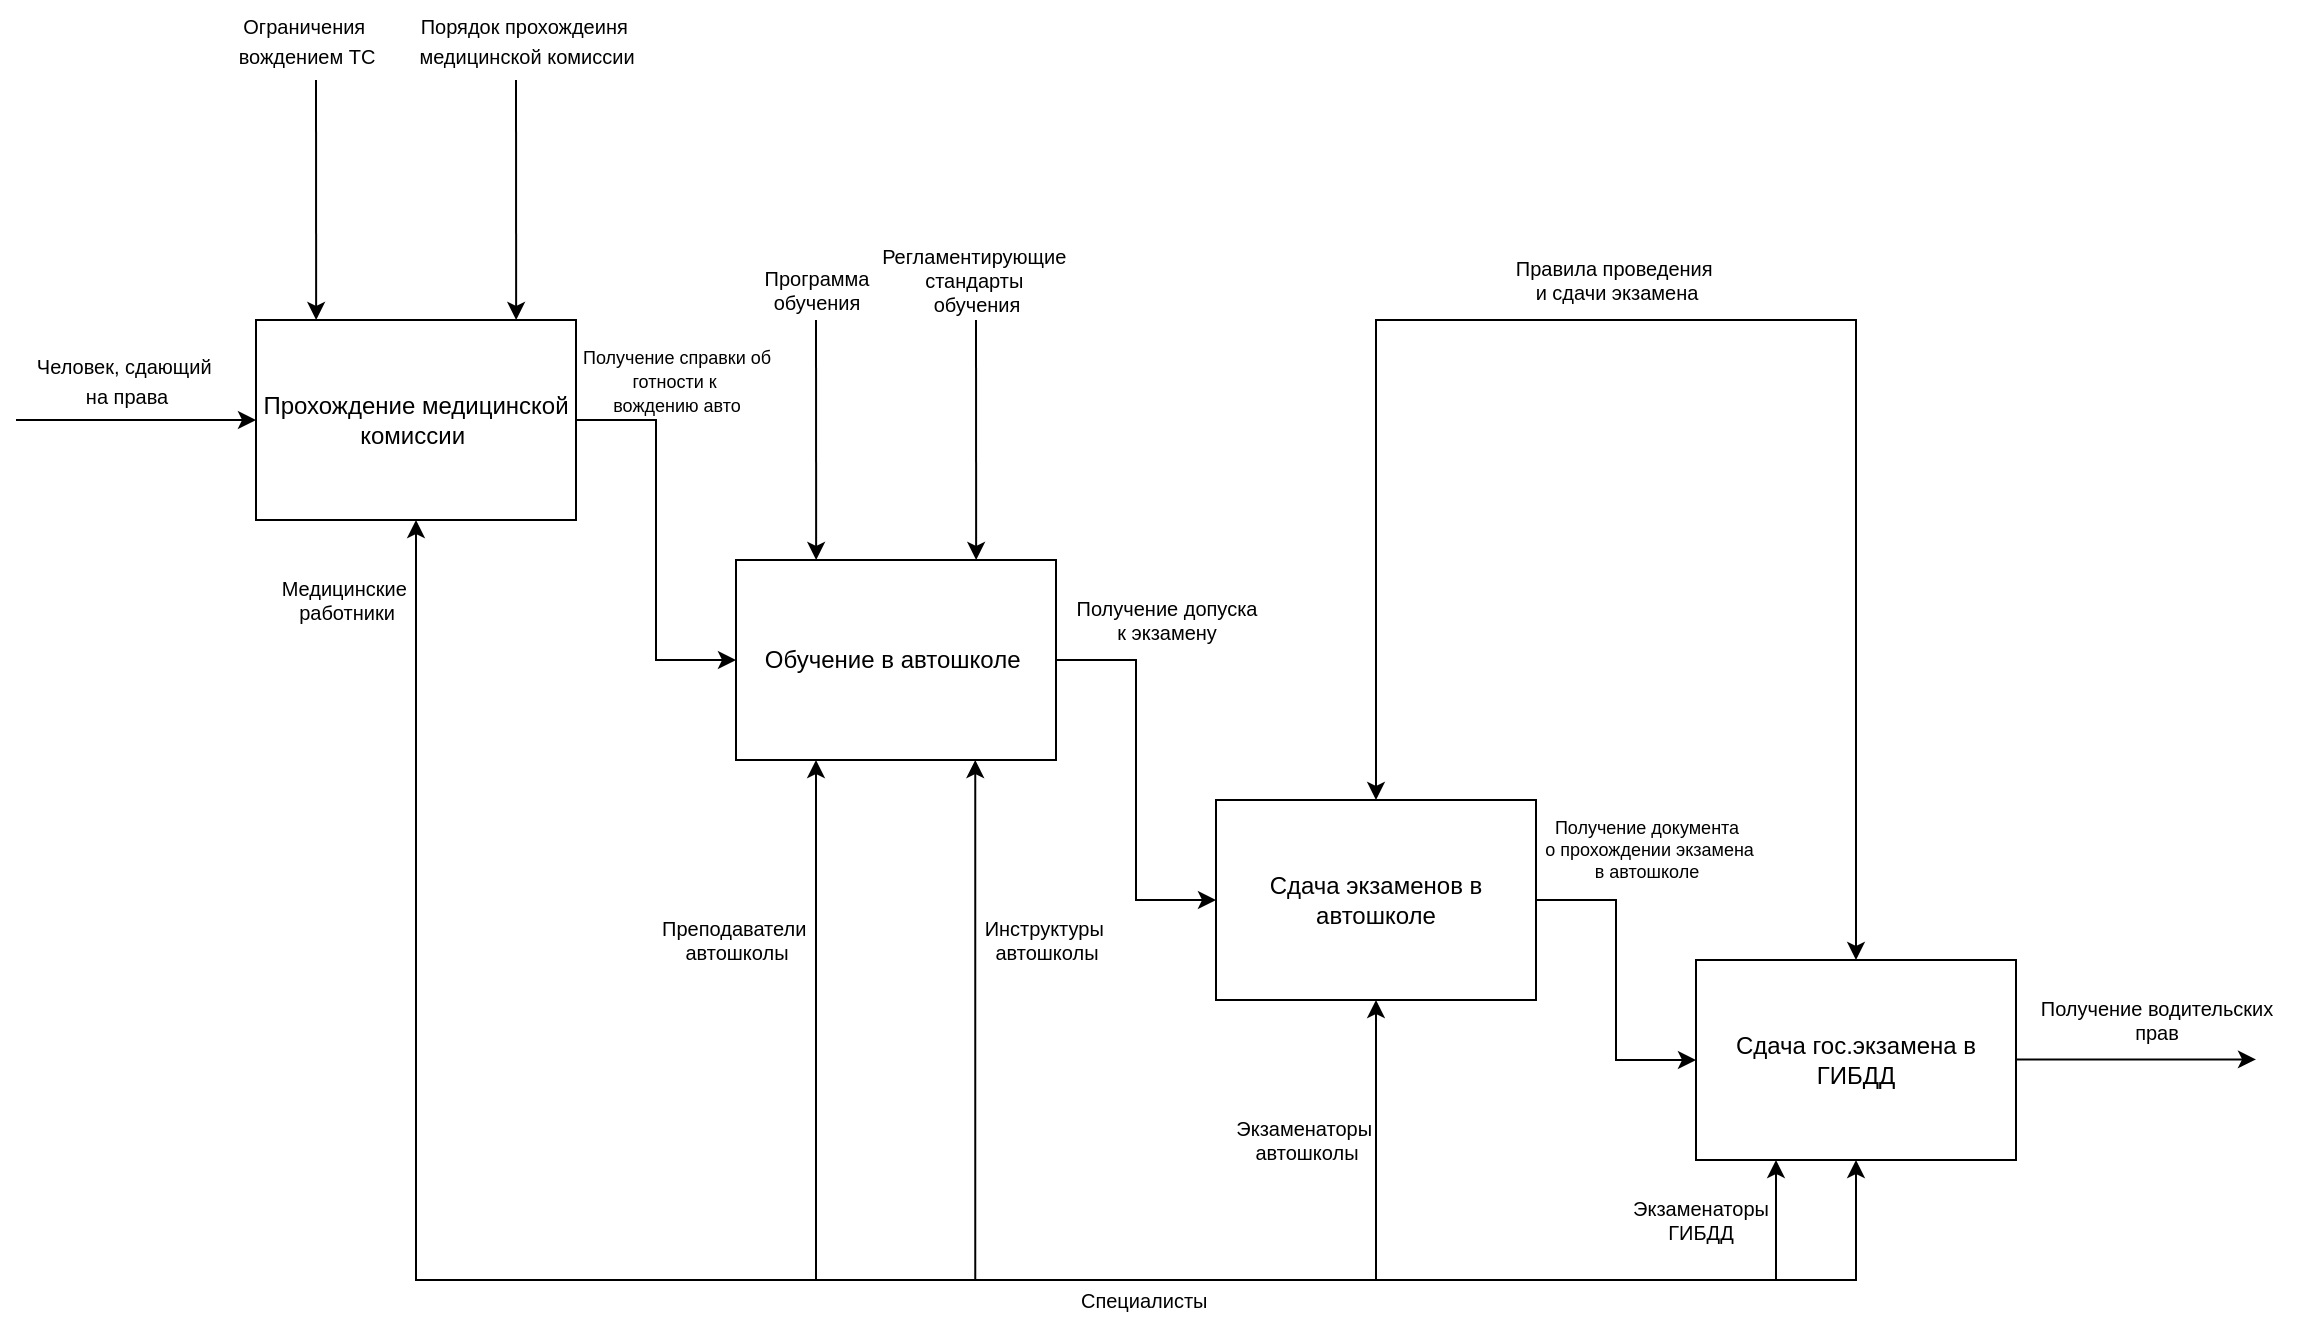 <mxfile version="20.3.0" type="device"><diagram id="aUvY3Urpxx_Ndw3L5140" name="Страница 1"><mxGraphModel dx="1422" dy="865" grid="1" gridSize="10" guides="1" tooltips="1" connect="1" arrows="1" fold="1" page="1" pageScale="1" pageWidth="1169" pageHeight="827" math="0" shadow="0"><root><mxCell id="0"/><mxCell id="1" parent="0"/><mxCell id="ZT79V1A9ZWY2e0aN8tBS-5" style="edgeStyle=orthogonalEdgeStyle;rounded=0;orthogonalLoop=1;jettySize=auto;html=1;entryX=0;entryY=0.5;entryDx=0;entryDy=0;" parent="1" source="ZT79V1A9ZWY2e0aN8tBS-1" target="ZT79V1A9ZWY2e0aN8tBS-4" edge="1"><mxGeometry relative="1" as="geometry"/></mxCell><mxCell id="ZT79V1A9ZWY2e0aN8tBS-1" value="Прохождение медицинской комиссии&amp;nbsp;" style="rounded=0;whiteSpace=wrap;html=1;" parent="1" vertex="1"><mxGeometry x="140" y="200" width="160" height="100" as="geometry"/></mxCell><mxCell id="ZT79V1A9ZWY2e0aN8tBS-2" value="Сдача гос.экзамена в ГИБДД" style="rounded=0;whiteSpace=wrap;html=1;" parent="1" vertex="1"><mxGeometry x="860" y="520" width="160" height="100" as="geometry"/></mxCell><mxCell id="ZT79V1A9ZWY2e0aN8tBS-7" style="edgeStyle=orthogonalEdgeStyle;rounded=0;orthogonalLoop=1;jettySize=auto;html=1;" parent="1" source="ZT79V1A9ZWY2e0aN8tBS-3" target="ZT79V1A9ZWY2e0aN8tBS-2" edge="1"><mxGeometry relative="1" as="geometry"/></mxCell><mxCell id="ZT79V1A9ZWY2e0aN8tBS-3" value="Сдача экзаменов в автошколе" style="rounded=0;whiteSpace=wrap;html=1;" parent="1" vertex="1"><mxGeometry x="620" y="440" width="160" height="100" as="geometry"/></mxCell><mxCell id="ZT79V1A9ZWY2e0aN8tBS-6" style="edgeStyle=orthogonalEdgeStyle;rounded=0;orthogonalLoop=1;jettySize=auto;html=1;entryX=0;entryY=0.5;entryDx=0;entryDy=0;" parent="1" source="ZT79V1A9ZWY2e0aN8tBS-4" target="ZT79V1A9ZWY2e0aN8tBS-3" edge="1"><mxGeometry relative="1" as="geometry"/></mxCell><mxCell id="ZT79V1A9ZWY2e0aN8tBS-4" value="Обучение в автошколе&amp;nbsp;" style="rounded=0;whiteSpace=wrap;html=1;" parent="1" vertex="1"><mxGeometry x="380" y="320" width="160" height="100" as="geometry"/></mxCell><mxCell id="ZT79V1A9ZWY2e0aN8tBS-8" value="" style="endArrow=classic;html=1;rounded=0;entryX=0;entryY=0.5;entryDx=0;entryDy=0;" parent="1" target="ZT79V1A9ZWY2e0aN8tBS-1" edge="1"><mxGeometry width="50" height="50" relative="1" as="geometry"><mxPoint x="20" y="250" as="sourcePoint"/><mxPoint x="100" y="230" as="targetPoint"/></mxGeometry></mxCell><mxCell id="ZT79V1A9ZWY2e0aN8tBS-9" value="&lt;font style=&quot;font-size: 10px;&quot;&gt;Человек, сдающий&amp;nbsp;&lt;br&gt;на права&lt;/font&gt;" style="text;html=1;align=center;verticalAlign=middle;resizable=0;points=[];autosize=1;strokeColor=none;fillColor=none;" parent="1" vertex="1"><mxGeometry x="20" y="210" width="110" height="40" as="geometry"/></mxCell><mxCell id="ZT79V1A9ZWY2e0aN8tBS-11" value="" style="endArrow=classic;html=1;rounded=0;entryX=0.813;entryY=0;entryDx=0;entryDy=0;entryPerimeter=0;" parent="1" target="ZT79V1A9ZWY2e0aN8tBS-1" edge="1"><mxGeometry width="50" height="50" relative="1" as="geometry"><mxPoint x="270" y="80" as="sourcePoint"/><mxPoint x="300" y="120" as="targetPoint"/></mxGeometry></mxCell><mxCell id="ZT79V1A9ZWY2e0aN8tBS-12" value="&lt;font style=&quot;font-size: 10px;&quot;&gt;Порядок прохождеиня&amp;nbsp;&lt;br&gt;медицинской комиссии&lt;/font&gt;" style="text;html=1;align=center;verticalAlign=middle;resizable=0;points=[];autosize=1;strokeColor=none;fillColor=none;" parent="1" vertex="1"><mxGeometry x="210" y="40" width="130" height="40" as="geometry"/></mxCell><mxCell id="ZT79V1A9ZWY2e0aN8tBS-13" value="" style="endArrow=classic;html=1;rounded=0;entryX=0.813;entryY=0;entryDx=0;entryDy=0;entryPerimeter=0;" parent="1" edge="1"><mxGeometry width="50" height="50" relative="1" as="geometry"><mxPoint x="170" y="80" as="sourcePoint"/><mxPoint x="170.08" y="200" as="targetPoint"/></mxGeometry></mxCell><mxCell id="ZT79V1A9ZWY2e0aN8tBS-14" value="&lt;font style=&quot;font-size: 10px;&quot;&gt;Ограничения&amp;nbsp;&lt;br&gt;вождением ТС&lt;/font&gt;" style="text;html=1;align=center;verticalAlign=middle;resizable=0;points=[];autosize=1;strokeColor=none;fillColor=none;" parent="1" vertex="1"><mxGeometry x="120" y="40" width="90" height="40" as="geometry"/></mxCell><mxCell id="ZT79V1A9ZWY2e0aN8tBS-15" value="" style="endArrow=classic;html=1;rounded=0;entryX=0.813;entryY=0;entryDx=0;entryDy=0;entryPerimeter=0;" parent="1" edge="1"><mxGeometry width="50" height="50" relative="1" as="geometry"><mxPoint x="420" y="200" as="sourcePoint"/><mxPoint x="420.08" y="320" as="targetPoint"/></mxGeometry></mxCell><mxCell id="ZT79V1A9ZWY2e0aN8tBS-16" value="Программа &lt;br&gt;обучения" style="text;html=1;align=center;verticalAlign=middle;resizable=0;points=[];autosize=1;strokeColor=none;fillColor=none;fontSize=10;" parent="1" vertex="1"><mxGeometry x="380" y="165" width="80" height="40" as="geometry"/></mxCell><mxCell id="ZT79V1A9ZWY2e0aN8tBS-17" value="" style="endArrow=classic;html=1;rounded=0;entryX=0;entryY=0.5;entryDx=0;entryDy=0;" parent="1" edge="1"><mxGeometry width="50" height="50" relative="1" as="geometry"><mxPoint x="1020.0" y="569.69" as="sourcePoint"/><mxPoint x="1140.0" y="569.69" as="targetPoint"/></mxGeometry></mxCell><mxCell id="ZT79V1A9ZWY2e0aN8tBS-18" value="Получение водительских&lt;br&gt;прав" style="text;html=1;align=center;verticalAlign=middle;resizable=0;points=[];autosize=1;strokeColor=none;fillColor=none;fontSize=10;" parent="1" vertex="1"><mxGeometry x="1020" y="530" width="140" height="40" as="geometry"/></mxCell><mxCell id="ZT79V1A9ZWY2e0aN8tBS-19" value="" style="endArrow=classic;html=1;rounded=0;entryX=0.813;entryY=0;entryDx=0;entryDy=0;entryPerimeter=0;" parent="1" edge="1"><mxGeometry width="50" height="50" relative="1" as="geometry"><mxPoint x="500" y="200.0" as="sourcePoint"/><mxPoint x="500.08" y="320" as="targetPoint"/></mxGeometry></mxCell><mxCell id="ZT79V1A9ZWY2e0aN8tBS-20" value="Регламентирующие&amp;nbsp;&lt;br&gt;стандарты&amp;nbsp;&lt;br&gt;обучения" style="text;html=1;align=center;verticalAlign=middle;resizable=0;points=[];autosize=1;strokeColor=none;fillColor=none;fontSize=10;" parent="1" vertex="1"><mxGeometry x="440" y="155" width="120" height="50" as="geometry"/></mxCell><mxCell id="ZT79V1A9ZWY2e0aN8tBS-21" value="Получение допуска&lt;br&gt;к экзамену" style="text;html=1;align=center;verticalAlign=middle;resizable=0;points=[];autosize=1;strokeColor=none;fillColor=none;fontSize=10;" parent="1" vertex="1"><mxGeometry x="540" y="330" width="110" height="40" as="geometry"/></mxCell><mxCell id="ZT79V1A9ZWY2e0aN8tBS-22" value="&lt;font style=&quot;font-size: 9px;&quot;&gt;Получение справки об&lt;br&gt;готности к&amp;nbsp;&lt;br&gt;вождению авто&lt;/font&gt;" style="text;html=1;align=center;verticalAlign=middle;resizable=0;points=[];autosize=1;strokeColor=none;fillColor=none;fontSize=10;" parent="1" vertex="1"><mxGeometry x="290" y="205" width="120" height="50" as="geometry"/></mxCell><mxCell id="ZT79V1A9ZWY2e0aN8tBS-23" value="Получение документа&lt;br&gt;&amp;nbsp;о прохождении экзамена&lt;br&gt;в автошколе" style="text;html=1;align=center;verticalAlign=middle;resizable=0;points=[];autosize=1;strokeColor=none;fillColor=none;fontSize=9;" parent="1" vertex="1"><mxGeometry x="770" y="440" width="130" height="50" as="geometry"/></mxCell><mxCell id="ZT79V1A9ZWY2e0aN8tBS-24" value="" style="endArrow=classic;startArrow=classic;html=1;rounded=0;fontSize=9;exitX=0.5;exitY=1;exitDx=0;exitDy=0;" parent="1" source="ZT79V1A9ZWY2e0aN8tBS-2" edge="1"><mxGeometry width="50" height="50" relative="1" as="geometry"><mxPoint x="940" y="680" as="sourcePoint"/><mxPoint x="220" y="300" as="targetPoint"/><Array as="points"><mxPoint x="940" y="680"/><mxPoint x="220" y="680"/></Array></mxGeometry></mxCell><mxCell id="ZT79V1A9ZWY2e0aN8tBS-25" value="" style="endArrow=classic;startArrow=classic;html=1;rounded=0;fontSize=9;exitX=0.5;exitY=0;exitDx=0;exitDy=0;entryX=0.5;entryY=0;entryDx=0;entryDy=0;" parent="1" source="ZT79V1A9ZWY2e0aN8tBS-3" target="ZT79V1A9ZWY2e0aN8tBS-2" edge="1"><mxGeometry width="50" height="50" relative="1" as="geometry"><mxPoint x="640" y="350" as="sourcePoint"/><mxPoint x="940" y="200" as="targetPoint"/><Array as="points"><mxPoint x="700" y="200"/><mxPoint x="940" y="200"/></Array></mxGeometry></mxCell><mxCell id="ZT79V1A9ZWY2e0aN8tBS-26" value="&lt;font style=&quot;font-size: 10px;&quot;&gt;Специалисты&amp;nbsp;&lt;/font&gt;" style="text;html=1;align=center;verticalAlign=middle;resizable=0;points=[];autosize=1;strokeColor=none;fillColor=none;fontSize=9;" parent="1" vertex="1"><mxGeometry x="540" y="675" width="90" height="30" as="geometry"/></mxCell><mxCell id="ZT79V1A9ZWY2e0aN8tBS-27" value="Правила проведения&amp;nbsp;&lt;br&gt;и сдачи экзамена" style="text;html=1;align=center;verticalAlign=middle;resizable=0;points=[];autosize=1;strokeColor=none;fillColor=none;fontSize=10;" parent="1" vertex="1"><mxGeometry x="760" y="160" width="120" height="40" as="geometry"/></mxCell><mxCell id="ZT79V1A9ZWY2e0aN8tBS-28" value="Медицинские&amp;nbsp;&lt;br&gt;работники" style="text;html=1;align=center;verticalAlign=middle;resizable=0;points=[];autosize=1;strokeColor=none;fillColor=none;fontSize=10;" parent="1" vertex="1"><mxGeometry x="140" y="320" width="90" height="40" as="geometry"/></mxCell><mxCell id="ZT79V1A9ZWY2e0aN8tBS-29" value="" style="endArrow=classic;html=1;rounded=0;fontSize=10;entryX=0.25;entryY=1;entryDx=0;entryDy=0;" parent="1" target="ZT79V1A9ZWY2e0aN8tBS-4" edge="1"><mxGeometry width="50" height="50" relative="1" as="geometry"><mxPoint x="420" y="680" as="sourcePoint"/><mxPoint x="510" y="460" as="targetPoint"/></mxGeometry></mxCell><mxCell id="ZT79V1A9ZWY2e0aN8tBS-30" value="" style="endArrow=classic;html=1;rounded=0;fontSize=10;" parent="1" edge="1"><mxGeometry width="50" height="50" relative="1" as="geometry"><mxPoint x="700" y="680" as="sourcePoint"/><mxPoint x="700" y="540" as="targetPoint"/></mxGeometry></mxCell><mxCell id="ZT79V1A9ZWY2e0aN8tBS-31" value="Экзаменаторы&amp;nbsp;&lt;br&gt;автошколы" style="text;html=1;align=center;verticalAlign=middle;resizable=0;points=[];autosize=1;strokeColor=none;fillColor=none;fontSize=10;" parent="1" vertex="1"><mxGeometry x="620" y="590" width="90" height="40" as="geometry"/></mxCell><mxCell id="ZT79V1A9ZWY2e0aN8tBS-32" value="Преподаватели&amp;nbsp;&lt;br&gt;автошколы" style="text;html=1;align=center;verticalAlign=middle;resizable=0;points=[];autosize=1;strokeColor=none;fillColor=none;fontSize=10;" parent="1" vertex="1"><mxGeometry x="330" y="490" width="100" height="40" as="geometry"/></mxCell><mxCell id="ZT79V1A9ZWY2e0aN8tBS-33" value="" style="endArrow=classic;html=1;rounded=0;fontSize=10;entryX=0.25;entryY=1;entryDx=0;entryDy=0;" parent="1" edge="1"><mxGeometry width="50" height="50" relative="1" as="geometry"><mxPoint x="499.63" y="680" as="sourcePoint"/><mxPoint x="499.63" y="420" as="targetPoint"/></mxGeometry></mxCell><mxCell id="ZT79V1A9ZWY2e0aN8tBS-34" value="Инструктуры&amp;nbsp;&lt;br&gt;автошколы" style="text;html=1;align=center;verticalAlign=middle;resizable=0;points=[];autosize=1;strokeColor=none;fillColor=none;fontSize=10;" parent="1" vertex="1"><mxGeometry x="490" y="490" width="90" height="40" as="geometry"/></mxCell><mxCell id="ZT79V1A9ZWY2e0aN8tBS-35" value="" style="endArrow=classic;html=1;rounded=0;fontSize=10;" parent="1" edge="1"><mxGeometry width="50" height="50" relative="1" as="geometry"><mxPoint x="900" y="680" as="sourcePoint"/><mxPoint x="900" y="620" as="targetPoint"/></mxGeometry></mxCell><mxCell id="ZT79V1A9ZWY2e0aN8tBS-36" value="Экзаменаторы&lt;br&gt;ГИБДД" style="text;html=1;align=center;verticalAlign=middle;resizable=0;points=[];autosize=1;strokeColor=none;fillColor=none;fontSize=10;" parent="1" vertex="1"><mxGeometry x="817" y="630" width="90" height="40" as="geometry"/></mxCell></root></mxGraphModel></diagram></mxfile>